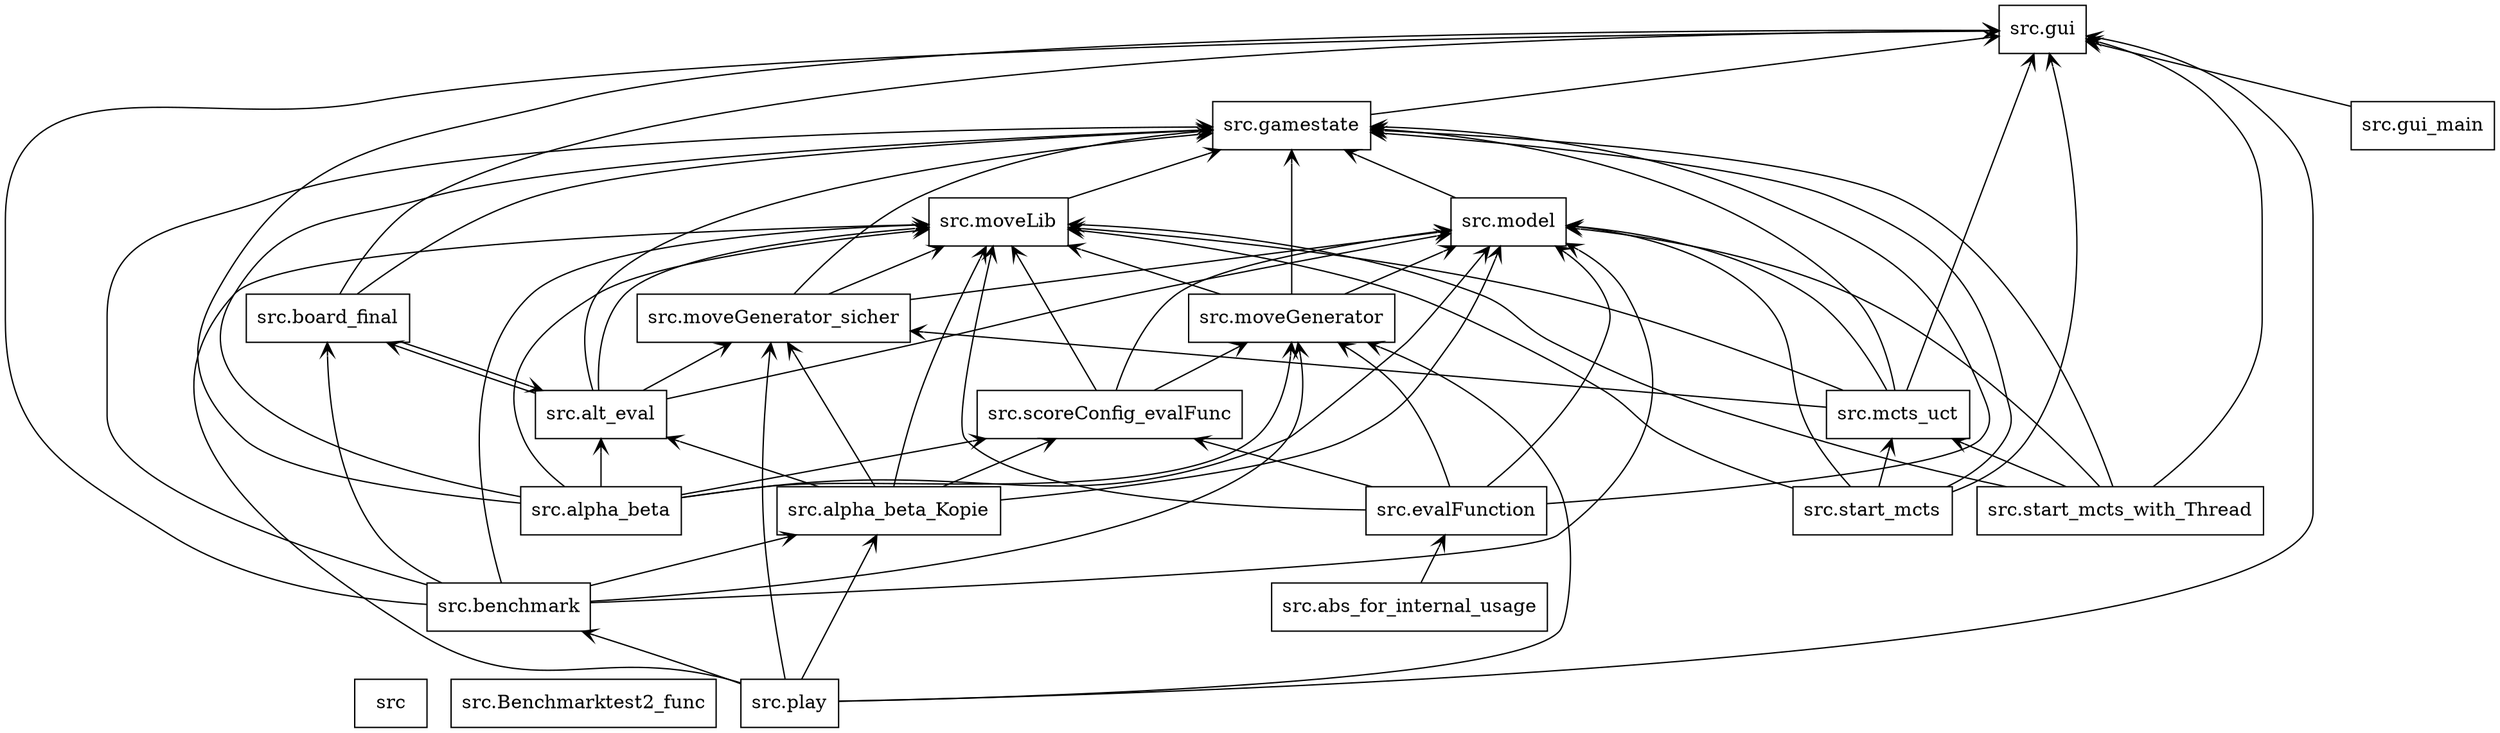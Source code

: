 digraph "packages" {
rankdir=BT
charset="utf-8"
"src" [color="black", label=<src>, shape="box", style="solid"];
"src.Benchmarktest2_func" [color="black", label=<src.Benchmarktest2_func>, shape="box", style="solid"];
"src.abs_for_internal_usage" [color="black", label=<src.abs_for_internal_usage>, shape="box", style="solid"];
"src.alpha_beta" [color="black", label=<src.alpha_beta>, shape="box", style="solid"];
"src.alpha_beta_Kopie" [color="black", label=<src.alpha_beta_Kopie>, shape="box", style="solid"];
"src.alt_eval" [color="black", label=<src.alt_eval>, shape="box", style="solid"];
"src.benchmark" [color="black", label=<src.benchmark>, shape="box", style="solid"];
"src.board_final" [color="black", label=<src.board_final>, shape="box", style="solid"];
"src.evalFunction" [color="black", label=<src.evalFunction>, shape="box", style="solid"];
"src.gamestate" [color="black", label=<src.gamestate>, shape="box", style="solid"];
"src.gui" [color="black", label=<src.gui>, shape="box", style="solid"];
"src.gui_main" [color="black", label=<src.gui_main>, shape="box", style="solid"];
"src.mcts_uct" [color="black", label=<src.mcts_uct>, shape="box", style="solid"];
"src.model" [color="black", label=<src.model>, shape="box", style="solid"];
"src.moveGenerator" [color="black", label=<src.moveGenerator>, shape="box", style="solid"];
"src.moveGenerator_sicher" [color="black", label=<src.moveGenerator_sicher>, shape="box", style="solid"];
"src.moveLib" [color="black", label=<src.moveLib>, shape="box", style="solid"];
"src.play" [color="black", label=<src.play>, shape="box", style="solid"];
"src.scoreConfig_evalFunc" [color="black", label=<src.scoreConfig_evalFunc>, shape="box", style="solid"];
"src.start_mcts" [color="black", label=<src.start_mcts>, shape="box", style="solid"];
"src.start_mcts_with_Thread" [color="black", label=<src.start_mcts_with_Thread>, shape="box", style="solid"];
"src.abs_for_internal_usage" -> "src.evalFunction" [arrowhead="open", arrowtail="none"];
"src.alpha_beta" -> "src.alt_eval" [arrowhead="open", arrowtail="none"];
"src.alpha_beta" -> "src.gamestate" [arrowhead="open", arrowtail="none"];
"src.alpha_beta" -> "src.gui" [arrowhead="open", arrowtail="none"];
"src.alpha_beta" -> "src.model" [arrowhead="open", arrowtail="none"];
"src.alpha_beta" -> "src.moveGenerator" [arrowhead="open", arrowtail="none"];
"src.alpha_beta" -> "src.moveLib" [arrowhead="open", arrowtail="none"];
"src.alpha_beta" -> "src.scoreConfig_evalFunc" [arrowhead="open", arrowtail="none"];
"src.alpha_beta_Kopie" -> "src.alt_eval" [arrowhead="open", arrowtail="none"];
"src.alpha_beta_Kopie" -> "src.model" [arrowhead="open", arrowtail="none"];
"src.alpha_beta_Kopie" -> "src.moveGenerator_sicher" [arrowhead="open", arrowtail="none"];
"src.alpha_beta_Kopie" -> "src.moveLib" [arrowhead="open", arrowtail="none"];
"src.alpha_beta_Kopie" -> "src.scoreConfig_evalFunc" [arrowhead="open", arrowtail="none"];
"src.alt_eval" -> "src.board_final" [arrowhead="open", arrowtail="none"];
"src.alt_eval" -> "src.gamestate" [arrowhead="open", arrowtail="none"];
"src.alt_eval" -> "src.model" [arrowhead="open", arrowtail="none"];
"src.alt_eval" -> "src.moveGenerator_sicher" [arrowhead="open", arrowtail="none"];
"src.alt_eval" -> "src.moveLib" [arrowhead="open", arrowtail="none"];
"src.benchmark" -> "src.alpha_beta_Kopie" [arrowhead="open", arrowtail="none"];
"src.benchmark" -> "src.board_final" [arrowhead="open", arrowtail="none"];
"src.benchmark" -> "src.gamestate" [arrowhead="open", arrowtail="none"];
"src.benchmark" -> "src.gui" [arrowhead="open", arrowtail="none"];
"src.benchmark" -> "src.model" [arrowhead="open", arrowtail="none"];
"src.benchmark" -> "src.moveGenerator" [arrowhead="open", arrowtail="none"];
"src.benchmark" -> "src.moveLib" [arrowhead="open", arrowtail="none"];
"src.board_final" -> "src.alt_eval" [arrowhead="open", arrowtail="none"];
"src.board_final" -> "src.gamestate" [arrowhead="open", arrowtail="none"];
"src.board_final" -> "src.gui" [arrowhead="open", arrowtail="none"];
"src.evalFunction" -> "src.gamestate" [arrowhead="open", arrowtail="none"];
"src.evalFunction" -> "src.model" [arrowhead="open", arrowtail="none"];
"src.evalFunction" -> "src.moveGenerator" [arrowhead="open", arrowtail="none"];
"src.evalFunction" -> "src.moveLib" [arrowhead="open", arrowtail="none"];
"src.evalFunction" -> "src.scoreConfig_evalFunc" [arrowhead="open", arrowtail="none"];
"src.gamestate" -> "src.gui" [arrowhead="open", arrowtail="none"];
"src.gui_main" -> "src.gui" [arrowhead="open", arrowtail="none"];
"src.mcts_uct" -> "src.gamestate" [arrowhead="open", arrowtail="none"];
"src.mcts_uct" -> "src.gui" [arrowhead="open", arrowtail="none"];
"src.mcts_uct" -> "src.model" [arrowhead="open", arrowtail="none"];
"src.mcts_uct" -> "src.moveGenerator_sicher" [arrowhead="open", arrowtail="none"];
"src.mcts_uct" -> "src.moveLib" [arrowhead="open", arrowtail="none"];
"src.model" -> "src.gamestate" [arrowhead="open", arrowtail="none"];
"src.moveGenerator" -> "src.gamestate" [arrowhead="open", arrowtail="none"];
"src.moveGenerator" -> "src.model" [arrowhead="open", arrowtail="none"];
"src.moveGenerator" -> "src.moveLib" [arrowhead="open", arrowtail="none"];
"src.moveGenerator_sicher" -> "src.gamestate" [arrowhead="open", arrowtail="none"];
"src.moveGenerator_sicher" -> "src.model" [arrowhead="open", arrowtail="none"];
"src.moveGenerator_sicher" -> "src.moveLib" [arrowhead="open", arrowtail="none"];
"src.moveLib" -> "src.gamestate" [arrowhead="open", arrowtail="none"];
"src.play" -> "src.alpha_beta_Kopie" [arrowhead="open", arrowtail="none"];
"src.play" -> "src.benchmark" [arrowhead="open", arrowtail="none"];
"src.play" -> "src.gui" [arrowhead="open", arrowtail="none"];
"src.play" -> "src.moveGenerator" [arrowhead="open", arrowtail="none"];
"src.play" -> "src.moveGenerator_sicher" [arrowhead="open", arrowtail="none"];
"src.play" -> "src.moveLib" [arrowhead="open", arrowtail="none"];
"src.scoreConfig_evalFunc" -> "src.model" [arrowhead="open", arrowtail="none"];
"src.scoreConfig_evalFunc" -> "src.moveGenerator" [arrowhead="open", arrowtail="none"];
"src.scoreConfig_evalFunc" -> "src.moveLib" [arrowhead="open", arrowtail="none"];
"src.start_mcts" -> "src.gamestate" [arrowhead="open", arrowtail="none"];
"src.start_mcts" -> "src.gui" [arrowhead="open", arrowtail="none"];
"src.start_mcts" -> "src.mcts_uct" [arrowhead="open", arrowtail="none"];
"src.start_mcts" -> "src.model" [arrowhead="open", arrowtail="none"];
"src.start_mcts" -> "src.moveLib" [arrowhead="open", arrowtail="none"];
"src.start_mcts_with_Thread" -> "src.gamestate" [arrowhead="open", arrowtail="none"];
"src.start_mcts_with_Thread" -> "src.gui" [arrowhead="open", arrowtail="none"];
"src.start_mcts_with_Thread" -> "src.mcts_uct" [arrowhead="open", arrowtail="none"];
"src.start_mcts_with_Thread" -> "src.model" [arrowhead="open", arrowtail="none"];
"src.start_mcts_with_Thread" -> "src.moveLib" [arrowhead="open", arrowtail="none"];
}
